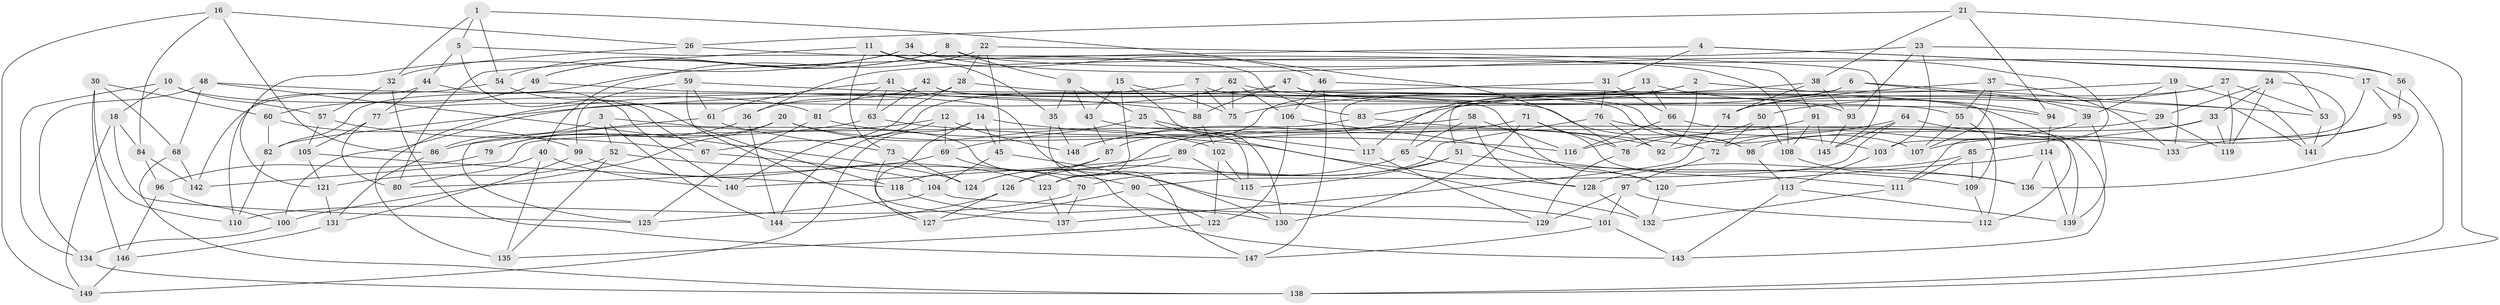 // Generated by graph-tools (version 1.1) at 2025/57/03/09/25 04:57:00]
// undirected, 149 vertices, 298 edges
graph export_dot {
graph [start="1"]
  node [color=gray90,style=filled];
  1;
  2;
  3;
  4;
  5;
  6;
  7;
  8;
  9;
  10;
  11;
  12;
  13;
  14;
  15;
  16;
  17;
  18;
  19;
  20;
  21;
  22;
  23;
  24;
  25;
  26;
  27;
  28;
  29;
  30;
  31;
  32;
  33;
  34;
  35;
  36;
  37;
  38;
  39;
  40;
  41;
  42;
  43;
  44;
  45;
  46;
  47;
  48;
  49;
  50;
  51;
  52;
  53;
  54;
  55;
  56;
  57;
  58;
  59;
  60;
  61;
  62;
  63;
  64;
  65;
  66;
  67;
  68;
  69;
  70;
  71;
  72;
  73;
  74;
  75;
  76;
  77;
  78;
  79;
  80;
  81;
  82;
  83;
  84;
  85;
  86;
  87;
  88;
  89;
  90;
  91;
  92;
  93;
  94;
  95;
  96;
  97;
  98;
  99;
  100;
  101;
  102;
  103;
  104;
  105;
  106;
  107;
  108;
  109;
  110;
  111;
  112;
  113;
  114;
  115;
  116;
  117;
  118;
  119;
  120;
  121;
  122;
  123;
  124;
  125;
  126;
  127;
  128;
  129;
  130;
  131;
  132;
  133;
  134;
  135;
  136;
  137;
  138;
  139;
  140;
  141;
  142;
  143;
  144;
  145;
  146;
  147;
  148;
  149;
  1 -- 78;
  1 -- 32;
  1 -- 5;
  1 -- 54;
  2 -- 51;
  2 -- 148;
  2 -- 92;
  2 -- 39;
  3 -- 143;
  3 -- 52;
  3 -- 86;
  3 -- 144;
  4 -- 82;
  4 -- 31;
  4 -- 53;
  4 -- 17;
  5 -- 67;
  5 -- 44;
  5 -- 83;
  6 -- 141;
  6 -- 117;
  6 -- 83;
  6 -- 29;
  7 -- 135;
  7 -- 88;
  7 -- 94;
  7 -- 75;
  8 -- 54;
  8 -- 56;
  8 -- 49;
  8 -- 9;
  9 -- 43;
  9 -- 25;
  9 -- 35;
  10 -- 18;
  10 -- 81;
  10 -- 57;
  10 -- 134;
  11 -- 80;
  11 -- 35;
  11 -- 46;
  11 -- 73;
  12 -- 144;
  12 -- 148;
  12 -- 69;
  12 -- 79;
  13 -- 87;
  13 -- 117;
  13 -- 94;
  13 -- 66;
  14 -- 149;
  14 -- 127;
  14 -- 116;
  14 -- 45;
  15 -- 130;
  15 -- 43;
  15 -- 123;
  15 -- 75;
  16 -- 26;
  16 -- 84;
  16 -- 149;
  16 -- 86;
  17 -- 95;
  17 -- 136;
  17 -- 103;
  18 -- 149;
  18 -- 125;
  18 -- 84;
  19 -- 141;
  19 -- 65;
  19 -- 39;
  19 -- 133;
  20 -- 92;
  20 -- 100;
  20 -- 102;
  20 -- 79;
  21 -- 94;
  21 -- 138;
  21 -- 38;
  21 -- 26;
  22 -- 40;
  22 -- 145;
  22 -- 45;
  22 -- 28;
  23 -- 93;
  23 -- 56;
  23 -- 36;
  23 -- 103;
  24 -- 141;
  24 -- 29;
  24 -- 119;
  24 -- 33;
  25 -- 132;
  25 -- 117;
  25 -- 69;
  26 -- 32;
  26 -- 108;
  27 -- 119;
  27 -- 50;
  27 -- 53;
  27 -- 74;
  28 -- 36;
  28 -- 67;
  28 -- 107;
  29 -- 89;
  29 -- 119;
  30 -- 110;
  30 -- 68;
  30 -- 60;
  30 -- 146;
  31 -- 76;
  31 -- 82;
  31 -- 66;
  32 -- 57;
  32 -- 147;
  33 -- 119;
  33 -- 85;
  33 -- 98;
  34 -- 111;
  34 -- 121;
  34 -- 49;
  34 -- 91;
  35 -- 147;
  35 -- 148;
  36 -- 144;
  36 -- 79;
  37 -- 55;
  37 -- 74;
  37 -- 107;
  37 -- 133;
  38 -- 75;
  38 -- 93;
  38 -- 74;
  39 -- 139;
  39 -- 72;
  40 -- 135;
  40 -- 80;
  40 -- 140;
  41 -- 81;
  41 -- 55;
  41 -- 61;
  41 -- 63;
  42 -- 98;
  42 -- 77;
  42 -- 63;
  42 -- 120;
  43 -- 87;
  43 -- 115;
  44 -- 77;
  44 -- 140;
  44 -- 110;
  45 -- 101;
  45 -- 104;
  46 -- 106;
  46 -- 147;
  46 -- 53;
  47 -- 140;
  47 -- 88;
  47 -- 109;
  47 -- 93;
  48 -- 68;
  48 -- 124;
  48 -- 88;
  48 -- 134;
  49 -- 130;
  49 -- 60;
  50 -- 78;
  50 -- 72;
  50 -- 108;
  51 -- 70;
  51 -- 115;
  51 -- 109;
  52 -- 135;
  52 -- 90;
  52 -- 121;
  53 -- 141;
  54 -- 142;
  54 -- 118;
  55 -- 107;
  55 -- 112;
  56 -- 138;
  56 -- 95;
  57 -- 67;
  57 -- 105;
  58 -- 65;
  58 -- 128;
  58 -- 124;
  58 -- 116;
  59 -- 127;
  59 -- 98;
  59 -- 99;
  59 -- 61;
  60 -- 82;
  60 -- 99;
  61 -- 73;
  61 -- 125;
  62 -- 106;
  62 -- 112;
  62 -- 100;
  62 -- 75;
  63 -- 72;
  63 -- 86;
  64 -- 145;
  64 -- 133;
  64 -- 90;
  64 -- 92;
  65 -- 126;
  65 -- 120;
  66 -- 116;
  66 -- 143;
  67 -- 104;
  68 -- 142;
  68 -- 138;
  69 -- 80;
  69 -- 70;
  70 -- 110;
  70 -- 137;
  71 -- 130;
  71 -- 111;
  71 -- 78;
  71 -- 148;
  72 -- 97;
  73 -- 137;
  73 -- 124;
  74 -- 137;
  76 -- 103;
  76 -- 92;
  76 -- 123;
  77 -- 80;
  77 -- 105;
  78 -- 129;
  79 -- 96;
  81 -- 125;
  81 -- 128;
  82 -- 110;
  83 -- 142;
  83 -- 139;
  84 -- 96;
  84 -- 142;
  85 -- 109;
  85 -- 111;
  85 -- 128;
  86 -- 131;
  87 -- 118;
  87 -- 126;
  88 -- 102;
  89 -- 124;
  89 -- 115;
  89 -- 140;
  90 -- 127;
  90 -- 122;
  91 -- 108;
  91 -- 145;
  91 -- 116;
  93 -- 145;
  94 -- 114;
  95 -- 107;
  95 -- 133;
  96 -- 100;
  96 -- 146;
  97 -- 101;
  97 -- 129;
  97 -- 112;
  98 -- 113;
  99 -- 123;
  99 -- 131;
  100 -- 134;
  101 -- 147;
  101 -- 143;
  102 -- 122;
  102 -- 115;
  103 -- 113;
  104 -- 125;
  104 -- 129;
  105 -- 121;
  105 -- 118;
  106 -- 122;
  106 -- 136;
  108 -- 136;
  109 -- 112;
  111 -- 132;
  113 -- 139;
  113 -- 143;
  114 -- 139;
  114 -- 120;
  114 -- 136;
  117 -- 129;
  118 -- 130;
  120 -- 132;
  121 -- 131;
  122 -- 135;
  123 -- 137;
  126 -- 144;
  126 -- 127;
  128 -- 132;
  131 -- 146;
  134 -- 138;
  146 -- 149;
}
